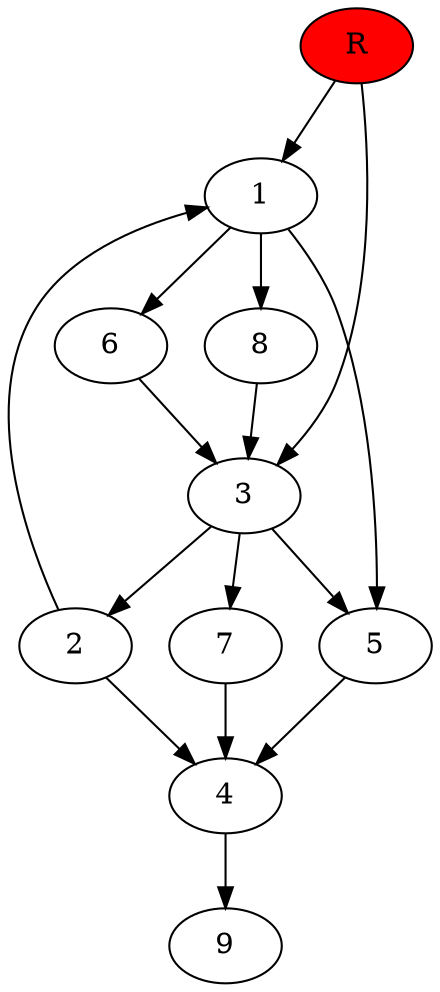digraph prb70826 {
	1
	2
	3
	4
	5
	6
	7
	8
	R [fillcolor="#ff0000" style=filled]
	1 -> 5
	1 -> 6
	1 -> 8
	2 -> 1
	2 -> 4
	3 -> 2
	3 -> 5
	3 -> 7
	4 -> 9
	5 -> 4
	6 -> 3
	7 -> 4
	8 -> 3
	R -> 1
	R -> 3
}
